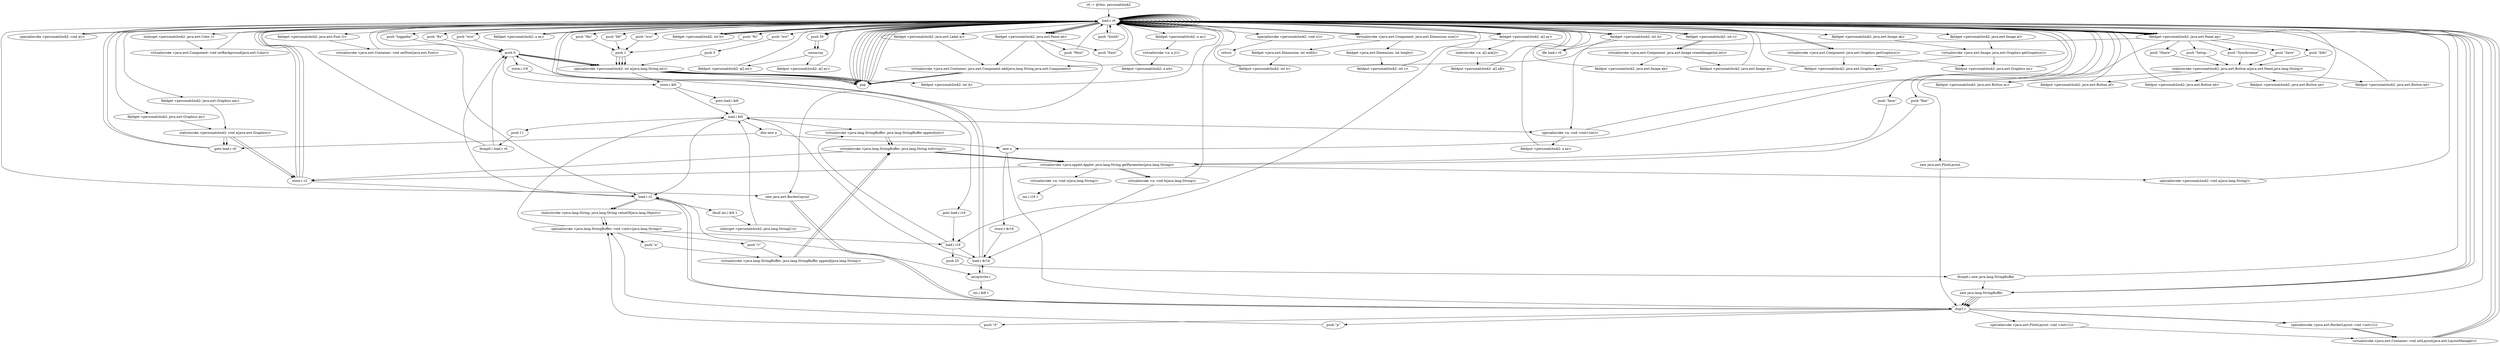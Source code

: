 digraph "" {
    "r0 := @this: personalclock2"
    "load.r r0"
    "r0 := @this: personalclock2"->"load.r r0";
    "push 50"
    "load.r r0"->"push 50";
    "newarray"
    "push 50"->"newarray";
    "fieldput <personalclock2: a[] aw>"
    "newarray"->"fieldput <personalclock2: a[] aw>";
    "fieldput <personalclock2: a[] aw>"->"load.r r0";
    "load.r r0"->"push 50";
    "push 50"->"newarray";
    "fieldput <personalclock2: a[] ay>"
    "newarray"->"fieldput <personalclock2: a[] ay>";
    "fieldput <personalclock2: a[] ay>"->"load.r r0";
    "specialinvoke <personalclock2: void a()>"
    "load.r r0"->"specialinvoke <personalclock2: void a()>";
    "specialinvoke <personalclock2: void a()>"->"load.r r0";
    "staticget <personalclock2: java.awt.Color i>"
    "load.r r0"->"staticget <personalclock2: java.awt.Color i>";
    "virtualinvoke <java.awt.Component: void setBackground(java.awt.Color)>"
    "staticget <personalclock2: java.awt.Color i>"->"virtualinvoke <java.awt.Component: void setBackground(java.awt.Color)>";
    "virtualinvoke <java.awt.Component: void setBackground(java.awt.Color)>"->"load.r r0";
    "load.r r0"->"load.r r0";
    "fieldget <personalclock2: java.awt.Font G>"
    "load.r r0"->"fieldget <personalclock2: java.awt.Font G>";
    "virtualinvoke <java.awt.Container: void setFont(java.awt.Font)>"
    "fieldget <personalclock2: java.awt.Font G>"->"virtualinvoke <java.awt.Container: void setFont(java.awt.Font)>";
    "virtualinvoke <java.awt.Container: void setFont(java.awt.Font)>"->"load.r r0";
    "load.r r0"->"load.r r0";
    "push \"ftz\""
    "load.r r0"->"push \"ftz\"";
    "push 0"
    "push \"ftz\""->"push 0";
    "specialinvoke <personalclock2: int a(java.lang.String,int)>"
    "push 0"->"specialinvoke <personalclock2: int a(java.lang.String,int)>";
    "fieldput <personalclock2: int A>"
    "specialinvoke <personalclock2: int a(java.lang.String,int)>"->"fieldput <personalclock2: int A>";
    "fieldput <personalclock2: int A>"->"load.r r0";
    "load.r r0"->"load.r r0";
    "push \"fmm\""
    "load.r r0"->"push \"fmm\"";
    "virtualinvoke <java.applet.Applet: java.lang.String getParameter(java.lang.String)>"
    "push \"fmm\""->"virtualinvoke <java.applet.Applet: java.lang.String getParameter(java.lang.String)>";
    "specialinvoke <personalclock2: void a(java.lang.String)>"
    "virtualinvoke <java.applet.Applet: java.lang.String getParameter(java.lang.String)>"->"specialinvoke <personalclock2: void a(java.lang.String)>";
    "specialinvoke <personalclock2: void a(java.lang.String)>"->"load.r r0";
    "push \"wcc\""
    "load.r r0"->"push \"wcc\"";
    "push 1"
    "push \"wcc\""->"push 1";
    "push 1"->"specialinvoke <personalclock2: int a(java.lang.String,int)>";
    "pop"
    "specialinvoke <personalclock2: int a(java.lang.String,int)>"->"pop";
    "pop"->"load.r r0";
    "push \"wct\""
    "load.r r0"->"push \"wct\"";
    "push 3"
    "push \"wct\""->"push 3";
    "push 3"->"specialinvoke <personalclock2: int a(java.lang.String,int)>";
    "specialinvoke <personalclock2: int a(java.lang.String,int)>"->"pop";
    "pop"->"load.r r0";
    "push \"wco\""
    "load.r r0"->"push \"wco\"";
    "push \"wco\""->"push 0";
    "push 0"->"specialinvoke <personalclock2: int a(java.lang.String,int)>";
    "specialinvoke <personalclock2: int a(java.lang.String,int)>"->"pop";
    "pop"->"load.r r0";
    "push \"fti\""
    "load.r r0"->"push \"fti\"";
    "push \"fti\""->"push 1";
    "push 1"->"specialinvoke <personalclock2: int a(java.lang.String,int)>";
    "specialinvoke <personalclock2: int a(java.lang.String,int)>"->"pop";
    "pop"->"load.r r0";
    "push \"fds\""
    "load.r r0"->"push \"fds\"";
    "push \"fds\""->"push 1";
    "push 1"->"specialinvoke <personalclock2: int a(java.lang.String,int)>";
    "specialinvoke <personalclock2: int a(java.lang.String,int)>"->"pop";
    "pop"->"load.r r0";
    "push \"fdl\""
    "load.r r0"->"push \"fdl\"";
    "push \"fdl\""->"push 1";
    "push 1"->"specialinvoke <personalclock2: int a(java.lang.String,int)>";
    "specialinvoke <personalclock2: int a(java.lang.String,int)>"->"pop";
    "pop"->"load.r r0";
    "push \"loggedin\""
    "load.r r0"->"push \"loggedin\"";
    "push \"loggedin\""->"push 0";
    "push 0"->"specialinvoke <personalclock2: int a(java.lang.String,int)>";
    "specialinvoke <personalclock2: int a(java.lang.String,int)>"->"pop";
    "pop"->"push 0";
    "store.i $i9"
    "push 0"->"store.i $i9";
    "goto load.i $i9"
    "store.i $i9"->"goto load.i $i9";
    "load.i $i9"
    "goto load.i $i9"->"load.i $i9";
    "push 11"
    "load.i $i9"->"push 11";
    "ifcmplt.i load.r r0"
    "push 11"->"ifcmplt.i load.r r0";
    "ifcmplt.i load.r r0"->"push 0";
    "store.i i19"
    "push 0"->"store.i i19";
    "goto load.i i19"
    "store.i i19"->"goto load.i i19";
    "load.i i19"
    "goto load.i i19"->"load.i i19";
    "push 25"
    "load.i i19"->"push 25";
    "ifcmplt.i new java.lang.StringBuffer"
    "push 25"->"ifcmplt.i new java.lang.StringBuffer";
    "ifcmplt.i new java.lang.StringBuffer"->"load.r r0";
    "fieldget <personalclock2: int A>"
    "load.r r0"->"fieldget <personalclock2: int A>";
    "ifle load.r r0"
    "fieldget <personalclock2: int A>"->"ifle load.r r0";
    "ifle load.r r0"->"load.r r0";
    "new a"
    "load.r r0"->"new a";
    "dup1.r"
    "new a"->"dup1.r";
    "dup1.r"->"load.r r0";
    "load.r r0"->"fieldget <personalclock2: int A>";
    "specialinvoke <a: void <init>(int)>"
    "fieldget <personalclock2: int A>"->"specialinvoke <a: void <init>(int)>";
    "fieldput <personalclock2: a ax>"
    "specialinvoke <a: void <init>(int)>"->"fieldput <personalclock2: a ax>";
    "fieldput <personalclock2: a ax>"->"load.r r0";
    "fieldget <personalclock2: a ax>"
    "load.r r0"->"fieldget <personalclock2: a ax>";
    "fieldget <personalclock2: a ax>"->"load.r r0";
    "push \"fhm\""
    "load.r r0"->"push \"fhm\"";
    "push \"fhm\""->"virtualinvoke <java.applet.Applet: java.lang.String getParameter(java.lang.String)>";
    "virtualinvoke <a: void b(java.lang.String)>"
    "virtualinvoke <java.applet.Applet: java.lang.String getParameter(java.lang.String)>"->"virtualinvoke <a: void b(java.lang.String)>";
    "virtualinvoke <a: void b(java.lang.String)>"->"load.r r0";
    "load.r r0"->"load.r r0";
    "fieldget <personalclock2: a[] ay>"
    "load.r r0"->"fieldget <personalclock2: a[] ay>";
    "staticinvoke <a: a[] a(a[])>"
    "fieldget <personalclock2: a[] ay>"->"staticinvoke <a: a[] a(a[])>";
    "fieldput <personalclock2: a[] aB>"
    "staticinvoke <a: a[] a(a[])>"->"fieldput <personalclock2: a[] aB>";
    "fieldput <personalclock2: a[] aB>"->"load.r r0";
    "load.r r0"->"load.r r0";
    "fieldget <personalclock2: a az>"
    "load.r r0"->"fieldget <personalclock2: a az>";
    "virtualinvoke <a: a j()>"
    "fieldget <personalclock2: a az>"->"virtualinvoke <a: a j()>";
    "fieldput <personalclock2: a aA>"
    "virtualinvoke <a: a j()>"->"fieldput <personalclock2: a aA>";
    "fieldput <personalclock2: a aA>"->"load.r r0";
    "load.r r0"->"load.r r0";
    "virtualinvoke <java.awt.Component: java.awt.Dimension size()>"
    "load.r r0"->"virtualinvoke <java.awt.Component: java.awt.Dimension size()>";
    "fieldget <java.awt.Dimension: int width>"
    "virtualinvoke <java.awt.Component: java.awt.Dimension size()>"->"fieldget <java.awt.Dimension: int width>";
    "fieldput <personalclock2: int b>"
    "fieldget <java.awt.Dimension: int width>"->"fieldput <personalclock2: int b>";
    "fieldput <personalclock2: int b>"->"load.r r0";
    "load.r r0"->"load.r r0";
    "load.r r0"->"virtualinvoke <java.awt.Component: java.awt.Dimension size()>";
    "fieldget <java.awt.Dimension: int height>"
    "virtualinvoke <java.awt.Component: java.awt.Dimension size()>"->"fieldget <java.awt.Dimension: int height>";
    "fieldput <personalclock2: int c>"
    "fieldget <java.awt.Dimension: int height>"->"fieldput <personalclock2: int c>";
    "fieldput <personalclock2: int c>"->"load.r r0";
    "load.r r0"->"load.r r0";
    "load.r r0"->"load.r r0";
    "fieldget <personalclock2: int b>"
    "load.r r0"->"fieldget <personalclock2: int b>";
    "fieldget <personalclock2: int b>"->"load.r r0";
    "fieldget <personalclock2: int c>"
    "load.r r0"->"fieldget <personalclock2: int c>";
    "virtualinvoke <java.awt.Component: java.awt.Image createImage(int,int)>"
    "fieldget <personalclock2: int c>"->"virtualinvoke <java.awt.Component: java.awt.Image createImage(int,int)>";
    "fieldput <personalclock2: java.awt.Image ak>"
    "virtualinvoke <java.awt.Component: java.awt.Image createImage(int,int)>"->"fieldput <personalclock2: java.awt.Image ak>";
    "fieldput <personalclock2: java.awt.Image ak>"->"load.r r0";
    "load.r r0"->"load.r r0";
    "fieldget <personalclock2: java.awt.Image ak>"
    "load.r r0"->"fieldget <personalclock2: java.awt.Image ak>";
    "virtualinvoke <java.awt.Image: java.awt.Graphics getGraphics()>"
    "fieldget <personalclock2: java.awt.Image ak>"->"virtualinvoke <java.awt.Image: java.awt.Graphics getGraphics()>";
    "fieldput <personalclock2: java.awt.Graphics am>"
    "virtualinvoke <java.awt.Image: java.awt.Graphics getGraphics()>"->"fieldput <personalclock2: java.awt.Graphics am>";
    "fieldput <personalclock2: java.awt.Graphics am>"->"load.r r0";
    "fieldget <personalclock2: java.awt.Graphics am>"
    "load.r r0"->"fieldget <personalclock2: java.awt.Graphics am>";
    "staticinvoke <personalclock2: void a(java.awt.Graphics)>"
    "fieldget <personalclock2: java.awt.Graphics am>"->"staticinvoke <personalclock2: void a(java.awt.Graphics)>";
    "goto load.r r0"
    "staticinvoke <personalclock2: void a(java.awt.Graphics)>"->"goto load.r r0";
    "goto load.r r0"->"load.r r0";
    "load.r r0"->"load.r r0";
    "load.r r0"->"load.r r0";
    "load.r r0"->"fieldget <personalclock2: int b>";
    "fieldget <personalclock2: int b>"->"load.r r0";
    "load.r r0"->"fieldget <personalclock2: int c>";
    "fieldget <personalclock2: int c>"->"virtualinvoke <java.awt.Component: java.awt.Image createImage(int,int)>";
    "fieldput <personalclock2: java.awt.Image al>"
    "virtualinvoke <java.awt.Component: java.awt.Image createImage(int,int)>"->"fieldput <personalclock2: java.awt.Image al>";
    "fieldput <personalclock2: java.awt.Image al>"->"load.r r0";
    "load.r r0"->"load.r r0";
    "fieldget <personalclock2: java.awt.Image al>"
    "load.r r0"->"fieldget <personalclock2: java.awt.Image al>";
    "fieldget <personalclock2: java.awt.Image al>"->"virtualinvoke <java.awt.Image: java.awt.Graphics getGraphics()>";
    "fieldput <personalclock2: java.awt.Graphics an>"
    "virtualinvoke <java.awt.Image: java.awt.Graphics getGraphics()>"->"fieldput <personalclock2: java.awt.Graphics an>";
    "fieldput <personalclock2: java.awt.Graphics an>"->"load.r r0";
    "fieldget <personalclock2: java.awt.Graphics an>"
    "load.r r0"->"fieldget <personalclock2: java.awt.Graphics an>";
    "fieldget <personalclock2: java.awt.Graphics an>"->"staticinvoke <personalclock2: void a(java.awt.Graphics)>";
    "staticinvoke <personalclock2: void a(java.awt.Graphics)>"->"goto load.r r0";
    "goto load.r r0"->"load.r r0";
    "fieldget <personalclock2: java.awt.Panel ag>"
    "load.r r0"->"fieldget <personalclock2: java.awt.Panel ag>";
    "new java.awt.FlowLayout"
    "fieldget <personalclock2: java.awt.Panel ag>"->"new java.awt.FlowLayout";
    "new java.awt.FlowLayout"->"dup1.r";
    "specialinvoke <java.awt.FlowLayout: void <init>()>"
    "dup1.r"->"specialinvoke <java.awt.FlowLayout: void <init>()>";
    "virtualinvoke <java.awt.Container: void setLayout(java.awt.LayoutManager)>"
    "specialinvoke <java.awt.FlowLayout: void <init>()>"->"virtualinvoke <java.awt.Container: void setLayout(java.awt.LayoutManager)>";
    "virtualinvoke <java.awt.Container: void setLayout(java.awt.LayoutManager)>"->"load.r r0";
    "load.r r0"->"load.r r0";
    "load.r r0"->"fieldget <personalclock2: java.awt.Panel ag>";
    "push \"Info\""
    "fieldget <personalclock2: java.awt.Panel ag>"->"push \"Info\"";
    "staticinvoke <personalclock2: java.awt.Button a(java.awt.Panel,java.lang.String)>"
    "push \"Info\""->"staticinvoke <personalclock2: java.awt.Button a(java.awt.Panel,java.lang.String)>";
    "fieldput <personalclock2: java.awt.Button ac>"
    "staticinvoke <personalclock2: java.awt.Button a(java.awt.Panel,java.lang.String)>"->"fieldput <personalclock2: java.awt.Button ac>";
    "fieldput <personalclock2: java.awt.Button ac>"->"load.r r0";
    "load.r r0"->"load.r r0";
    "load.r r0"->"fieldget <personalclock2: java.awt.Panel ag>";
    "push \"Share\""
    "fieldget <personalclock2: java.awt.Panel ag>"->"push \"Share\"";
    "push \"Share\""->"staticinvoke <personalclock2: java.awt.Button a(java.awt.Panel,java.lang.String)>";
    "fieldput <personalclock2: java.awt.Button af>"
    "staticinvoke <personalclock2: java.awt.Button a(java.awt.Panel,java.lang.String)>"->"fieldput <personalclock2: java.awt.Button af>";
    "fieldput <personalclock2: java.awt.Button af>"->"load.r r0";
    "load.r r0"->"load.r r0";
    "load.r r0"->"fieldget <personalclock2: java.awt.Panel ag>";
    "push \"Setup...\""
    "fieldget <personalclock2: java.awt.Panel ag>"->"push \"Setup...\"";
    "push \"Setup...\""->"staticinvoke <personalclock2: java.awt.Button a(java.awt.Panel,java.lang.String)>";
    "fieldput <personalclock2: java.awt.Button ab>"
    "staticinvoke <personalclock2: java.awt.Button a(java.awt.Panel,java.lang.String)>"->"fieldput <personalclock2: java.awt.Button ab>";
    "fieldput <personalclock2: java.awt.Button ab>"->"load.r r0";
    "load.r r0"->"load.r r0";
    "load.r r0"->"fieldget <personalclock2: java.awt.Panel ag>";
    "push \"Synchronize\""
    "fieldget <personalclock2: java.awt.Panel ag>"->"push \"Synchronize\"";
    "push \"Synchronize\""->"staticinvoke <personalclock2: java.awt.Button a(java.awt.Panel,java.lang.String)>";
    "fieldput <personalclock2: java.awt.Button ae>"
    "staticinvoke <personalclock2: java.awt.Button a(java.awt.Panel,java.lang.String)>"->"fieldput <personalclock2: java.awt.Button ae>";
    "fieldput <personalclock2: java.awt.Button ae>"->"load.r r0";
    "load.r r0"->"load.r r0";
    "load.r r0"->"fieldget <personalclock2: java.awt.Panel ag>";
    "push \"Save\""
    "fieldget <personalclock2: java.awt.Panel ag>"->"push \"Save\"";
    "push \"Save\""->"staticinvoke <personalclock2: java.awt.Button a(java.awt.Panel,java.lang.String)>";
    "fieldput <personalclock2: java.awt.Button ad>"
    "staticinvoke <personalclock2: java.awt.Button a(java.awt.Panel,java.lang.String)>"->"fieldput <personalclock2: java.awt.Button ad>";
    "fieldput <personalclock2: java.awt.Button ad>"->"load.r r0";
    "fieldget <personalclock2: java.awt.Panel ah>"
    "load.r r0"->"fieldget <personalclock2: java.awt.Panel ah>";
    "new java.awt.BorderLayout"
    "fieldget <personalclock2: java.awt.Panel ah>"->"new java.awt.BorderLayout";
    "new java.awt.BorderLayout"->"dup1.r";
    "specialinvoke <java.awt.BorderLayout: void <init>()>"
    "dup1.r"->"specialinvoke <java.awt.BorderLayout: void <init>()>";
    "specialinvoke <java.awt.BorderLayout: void <init>()>"->"virtualinvoke <java.awt.Container: void setLayout(java.awt.LayoutManager)>";
    "virtualinvoke <java.awt.Container: void setLayout(java.awt.LayoutManager)>"->"load.r r0";
    "load.r r0"->"fieldget <personalclock2: java.awt.Panel ah>";
    "push \"West\""
    "fieldget <personalclock2: java.awt.Panel ah>"->"push \"West\"";
    "push \"West\""->"load.r r0";
    "fieldget <personalclock2: java.awt.Label ai>"
    "load.r r0"->"fieldget <personalclock2: java.awt.Label ai>";
    "virtualinvoke <java.awt.Container: java.awt.Component add(java.lang.String,java.awt.Component)>"
    "fieldget <personalclock2: java.awt.Label ai>"->"virtualinvoke <java.awt.Container: java.awt.Component add(java.lang.String,java.awt.Component)>";
    "virtualinvoke <java.awt.Container: java.awt.Component add(java.lang.String,java.awt.Component)>"->"pop";
    "pop"->"load.r r0";
    "load.r r0"->"fieldget <personalclock2: java.awt.Panel ah>";
    "push \"East\""
    "fieldget <personalclock2: java.awt.Panel ah>"->"push \"East\"";
    "push \"East\""->"load.r r0";
    "load.r r0"->"fieldget <personalclock2: java.awt.Panel ag>";
    "fieldget <personalclock2: java.awt.Panel ag>"->"virtualinvoke <java.awt.Container: java.awt.Component add(java.lang.String,java.awt.Component)>";
    "virtualinvoke <java.awt.Container: java.awt.Component add(java.lang.String,java.awt.Component)>"->"pop";
    "pop"->"load.r r0";
    "load.r r0"->"new java.awt.BorderLayout";
    "new java.awt.BorderLayout"->"dup1.r";
    "dup1.r"->"specialinvoke <java.awt.BorderLayout: void <init>()>";
    "specialinvoke <java.awt.BorderLayout: void <init>()>"->"virtualinvoke <java.awt.Container: void setLayout(java.awt.LayoutManager)>";
    "virtualinvoke <java.awt.Container: void setLayout(java.awt.LayoutManager)>"->"load.r r0";
    "push \"South\""
    "load.r r0"->"push \"South\"";
    "push \"South\""->"load.r r0";
    "load.r r0"->"fieldget <personalclock2: java.awt.Panel ah>";
    "fieldget <personalclock2: java.awt.Panel ah>"->"virtualinvoke <java.awt.Container: java.awt.Component add(java.lang.String,java.awt.Component)>";
    "virtualinvoke <java.awt.Container: java.awt.Component add(java.lang.String,java.awt.Component)>"->"pop";
    "pop"->"load.r r0";
    "specialinvoke <personalclock2: void c()>"
    "load.r r0"->"specialinvoke <personalclock2: void c()>";
    "return"
    "specialinvoke <personalclock2: void c()>"->"return";
    "store.r r2"
    "staticinvoke <personalclock2: void a(java.awt.Graphics)>"->"store.r r2";
    "store.r r2"->"load.r r0";
    "load.r r0"->"load.r r0";
    "virtualinvoke <java.awt.Component: java.awt.Graphics getGraphics()>"
    "load.r r0"->"virtualinvoke <java.awt.Component: java.awt.Graphics getGraphics()>";
    "virtualinvoke <java.awt.Component: java.awt.Graphics getGraphics()>"->"fieldput <personalclock2: java.awt.Graphics an>";
    "staticinvoke <personalclock2: void a(java.awt.Graphics)>"->"store.r r2";
    "store.r r2"->"load.r r0";
    "load.r r0"->"load.r r0";
    "load.r r0"->"virtualinvoke <java.awt.Component: java.awt.Graphics getGraphics()>";
    "virtualinvoke <java.awt.Component: java.awt.Graphics getGraphics()>"->"fieldput <personalclock2: java.awt.Graphics am>";
    "new java.lang.StringBuffer"
    "ifcmplt.i new java.lang.StringBuffer"->"new java.lang.StringBuffer";
    "new java.lang.StringBuffer"->"dup1.r";
    "push \"p\""
    "dup1.r"->"push \"p\"";
    "specialinvoke <java.lang.StringBuffer: void <init>(java.lang.String)>"
    "push \"p\""->"specialinvoke <java.lang.StringBuffer: void <init>(java.lang.String)>";
    "specialinvoke <java.lang.StringBuffer: void <init>(java.lang.String)>"->"load.i i19";
    "virtualinvoke <java.lang.StringBuffer: java.lang.StringBuffer append(int)>"
    "load.i i19"->"virtualinvoke <java.lang.StringBuffer: java.lang.StringBuffer append(int)>";
    "virtualinvoke <java.lang.StringBuffer: java.lang.String toString()>"
    "virtualinvoke <java.lang.StringBuffer: java.lang.StringBuffer append(int)>"->"virtualinvoke <java.lang.StringBuffer: java.lang.String toString()>";
    "virtualinvoke <java.lang.StringBuffer: java.lang.String toString()>"->"store.r r2";
    "store.r r2"->"load.r r0";
    "load.r r2"
    "load.r r0"->"load.r r2";
    "load.r r2"->"push 0";
    "push 0"->"specialinvoke <personalclock2: int a(java.lang.String,int)>";
    "specialinvoke <personalclock2: int a(java.lang.String,int)>"->"store.i $i9";
    "store.i $i9"->"load.i $i9";
    "ifne new a"
    "load.i $i9"->"ifne new a";
    "ifne new a"->"goto load.r r0";
    "ifne new a"->"new a";
    "store.r $r16"
    "new a"->"store.r $r16";
    "load.r $r16"
    "store.r $r16"->"load.r $r16";
    "load.r $r16"->"load.i $i9";
    "load.i $i9"->"specialinvoke <a: void <init>(int)>";
    "specialinvoke <a: void <init>(int)>"->"load.r r0";
    "load.r r0"->"fieldget <personalclock2: a[] ay>";
    "fieldget <personalclock2: a[] ay>"->"load.i i19";
    "load.i i19"->"load.r $r16";
    "arraywrite.r"
    "load.r $r16"->"arraywrite.r";
    "arraywrite.r"->"load.r $r16";
    "load.r $r16"->"load.r r0";
    "load.r r0"->"new java.lang.StringBuffer";
    "new java.lang.StringBuffer"->"dup1.r";
    "dup1.r"->"load.r r2";
    "staticinvoke <java.lang.String: java.lang.String valueOf(java.lang.Object)>"
    "load.r r2"->"staticinvoke <java.lang.String: java.lang.String valueOf(java.lang.Object)>";
    "staticinvoke <java.lang.String: java.lang.String valueOf(java.lang.Object)>"->"specialinvoke <java.lang.StringBuffer: void <init>(java.lang.String)>";
    "push \"a\""
    "specialinvoke <java.lang.StringBuffer: void <init>(java.lang.String)>"->"push \"a\"";
    "virtualinvoke <java.lang.StringBuffer: java.lang.StringBuffer append(java.lang.String)>"
    "push \"a\""->"virtualinvoke <java.lang.StringBuffer: java.lang.StringBuffer append(java.lang.String)>";
    "virtualinvoke <java.lang.StringBuffer: java.lang.StringBuffer append(java.lang.String)>"->"virtualinvoke <java.lang.StringBuffer: java.lang.String toString()>";
    "virtualinvoke <java.lang.StringBuffer: java.lang.String toString()>"->"virtualinvoke <java.applet.Applet: java.lang.String getParameter(java.lang.String)>";
    "virtualinvoke <java.applet.Applet: java.lang.String getParameter(java.lang.String)>"->"virtualinvoke <a: void b(java.lang.String)>";
    "virtualinvoke <a: void b(java.lang.String)>"->"load.r $r16";
    "load.r $r16"->"load.r r0";
    "load.r r0"->"new java.lang.StringBuffer";
    "new java.lang.StringBuffer"->"dup1.r";
    "dup1.r"->"load.r r2";
    "load.r r2"->"staticinvoke <java.lang.String: java.lang.String valueOf(java.lang.Object)>";
    "staticinvoke <java.lang.String: java.lang.String valueOf(java.lang.Object)>"->"specialinvoke <java.lang.StringBuffer: void <init>(java.lang.String)>";
    "push \"c\""
    "specialinvoke <java.lang.StringBuffer: void <init>(java.lang.String)>"->"push \"c\"";
    "push \"c\""->"virtualinvoke <java.lang.StringBuffer: java.lang.StringBuffer append(java.lang.String)>";
    "virtualinvoke <java.lang.StringBuffer: java.lang.StringBuffer append(java.lang.String)>"->"virtualinvoke <java.lang.StringBuffer: java.lang.String toString()>";
    "virtualinvoke <java.lang.StringBuffer: java.lang.String toString()>"->"virtualinvoke <java.applet.Applet: java.lang.String getParameter(java.lang.String)>";
    "virtualinvoke <a: void c(java.lang.String)>"
    "virtualinvoke <java.applet.Applet: java.lang.String getParameter(java.lang.String)>"->"virtualinvoke <a: void c(java.lang.String)>";
    "inc.i i19 1"
    "virtualinvoke <a: void c(java.lang.String)>"->"inc.i i19 1";
    "ifcmplt.i load.r r0"->"load.r r0";
    "load.r r0"->"new java.lang.StringBuffer";
    "new java.lang.StringBuffer"->"dup1.r";
    "push \"d\""
    "dup1.r"->"push \"d\"";
    "push \"d\""->"specialinvoke <java.lang.StringBuffer: void <init>(java.lang.String)>";
    "specialinvoke <java.lang.StringBuffer: void <init>(java.lang.String)>"->"load.i $i9";
    "load.i $i9"->"virtualinvoke <java.lang.StringBuffer: java.lang.StringBuffer append(int)>";
    "virtualinvoke <java.lang.StringBuffer: java.lang.StringBuffer append(int)>"->"virtualinvoke <java.lang.StringBuffer: java.lang.String toString()>";
    "virtualinvoke <java.lang.StringBuffer: java.lang.String toString()>"->"virtualinvoke <java.applet.Applet: java.lang.String getParameter(java.lang.String)>";
    "virtualinvoke <java.applet.Applet: java.lang.String getParameter(java.lang.String)>"->"store.r r2";
    "store.r r2"->"load.r r2";
    "ifnull inc.i $i9 1"
    "load.r r2"->"ifnull inc.i $i9 1";
    "staticget <personalclock2: java.lang.String[] z>"
    "ifnull inc.i $i9 1"->"staticget <personalclock2: java.lang.String[] z>";
    "staticget <personalclock2: java.lang.String[] z>"->"load.i $i9";
    "load.i $i9"->"load.r r2";
    "load.r r2"->"arraywrite.r";
    "inc.i $i9 1"
    "arraywrite.r"->"inc.i $i9 1";
}

